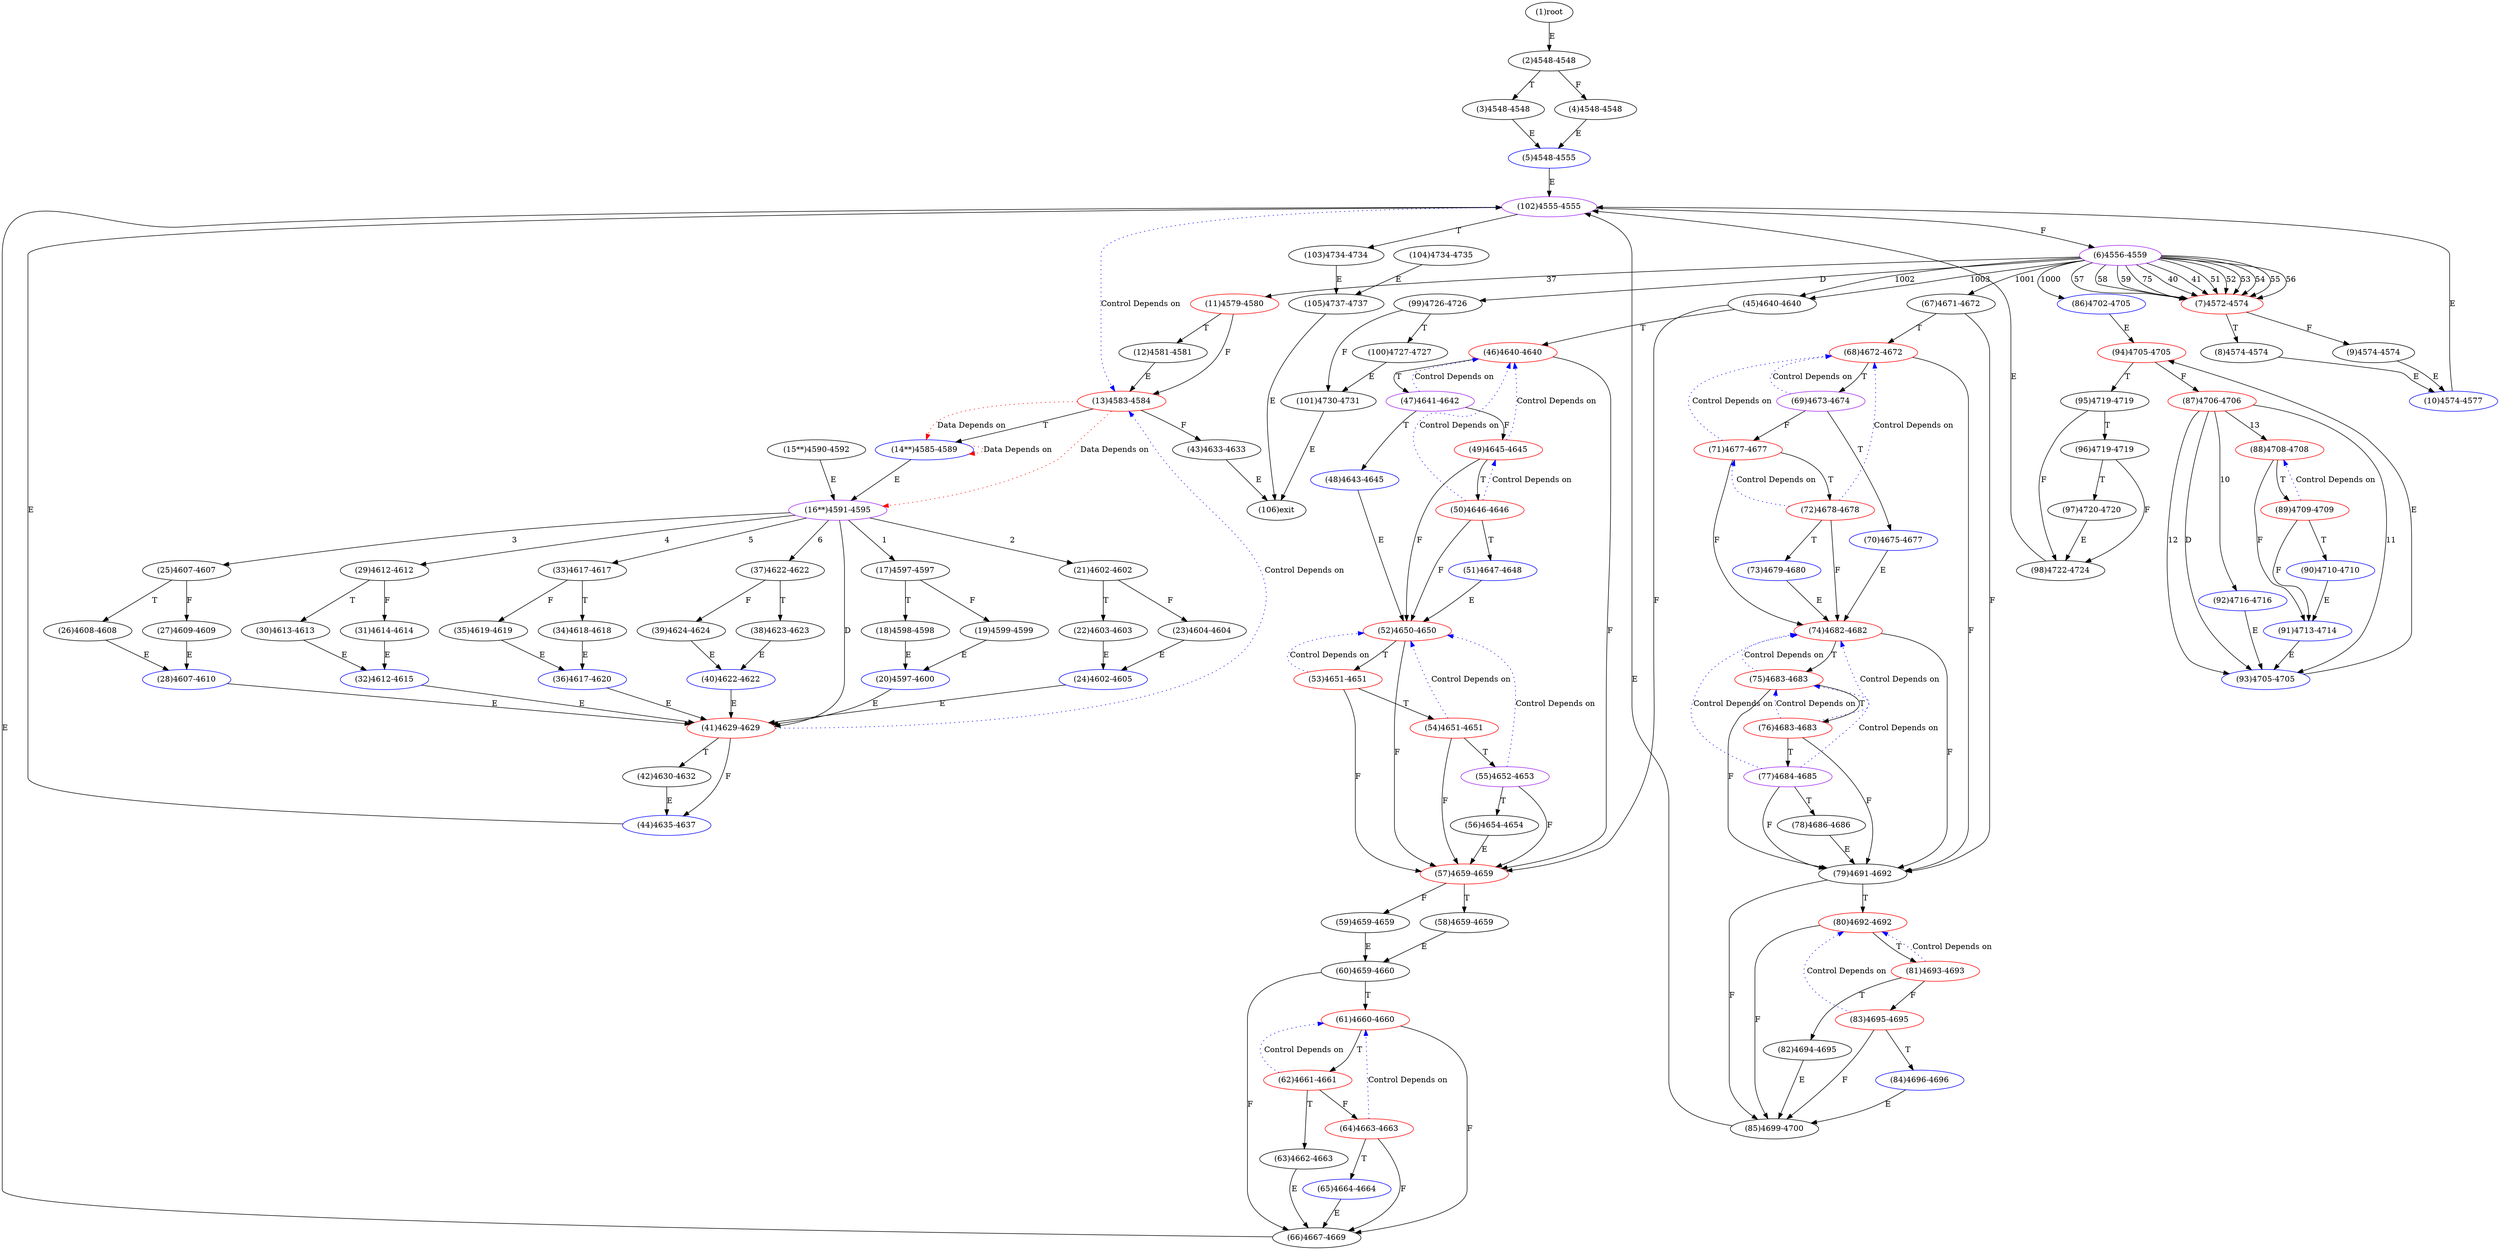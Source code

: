 digraph "" { 
1[ label="(1)root"];
2[ label="(2)4548-4548"];
3[ label="(3)4548-4548"];
4[ label="(4)4548-4548"];
5[ label="(5)4548-4555",color=blue];
6[ label="(6)4556-4559",color=purple];
7[ label="(7)4572-4574",color=red];
8[ label="(8)4574-4574"];
9[ label="(9)4574-4574"];
10[ label="(10)4574-4577",color=blue];
11[ label="(11)4579-4580",color=red];
12[ label="(12)4581-4581"];
13[ label="(13)4583-4584",color=red];
14[ label="(14**)4585-4589",color=blue];
15[ label="(15**)4590-4592"];
17[ label="(17)4597-4597"];
16[ label="(16**)4591-4595",color=purple];
19[ label="(19)4599-4599"];
18[ label="(18)4598-4598"];
21[ label="(21)4602-4602"];
20[ label="(20)4597-4600",color=blue];
23[ label="(23)4604-4604"];
22[ label="(22)4603-4603"];
25[ label="(25)4607-4607"];
24[ label="(24)4602-4605",color=blue];
27[ label="(27)4609-4609"];
26[ label="(26)4608-4608"];
29[ label="(29)4612-4612"];
28[ label="(28)4607-4610",color=blue];
31[ label="(31)4614-4614"];
30[ label="(30)4613-4613"];
34[ label="(34)4618-4618"];
35[ label="(35)4619-4619"];
32[ label="(32)4612-4615",color=blue];
33[ label="(33)4617-4617"];
38[ label="(38)4623-4623"];
39[ label="(39)4624-4624"];
36[ label="(36)4617-4620",color=blue];
37[ label="(37)4622-4622"];
42[ label="(42)4630-4632"];
43[ label="(43)4633-4633"];
40[ label="(40)4622-4622",color=blue];
41[ label="(41)4629-4629",color=red];
46[ label="(46)4640-4640",color=red];
47[ label="(47)4641-4642",color=purple];
44[ label="(44)4635-4637",color=blue];
45[ label="(45)4640-4640"];
51[ label="(51)4647-4648",color=blue];
50[ label="(50)4646-4646",color=red];
49[ label="(49)4645-4645",color=red];
48[ label="(48)4643-4645",color=blue];
55[ label="(55)4652-4653",color=purple];
54[ label="(54)4651-4651",color=red];
53[ label="(53)4651-4651",color=red];
52[ label="(52)4650-4650",color=red];
59[ label="(59)4659-4659"];
58[ label="(58)4659-4659"];
57[ label="(57)4659-4659",color=red];
56[ label="(56)4654-4654"];
63[ label="(63)4662-4663"];
62[ label="(62)4661-4661",color=red];
61[ label="(61)4660-4660",color=red];
60[ label="(60)4659-4660"];
68[ label="(68)4672-4672",color=red];
69[ label="(69)4673-4674",color=purple];
70[ label="(70)4675-4677",color=blue];
71[ label="(71)4677-4677",color=red];
64[ label="(64)4663-4663",color=red];
65[ label="(65)4664-4664",color=blue];
66[ label="(66)4667-4669"];
67[ label="(67)4671-4672"];
76[ label="(76)4683-4683",color=red];
77[ label="(77)4684-4685",color=purple];
78[ label="(78)4686-4686"];
79[ label="(79)4691-4692"];
72[ label="(72)4678-4678",color=red];
73[ label="(73)4679-4680",color=blue];
74[ label="(74)4682-4682",color=red];
75[ label="(75)4683-4683",color=red];
85[ label="(85)4699-4700"];
84[ label="(84)4696-4696",color=blue];
87[ label="(87)4706-4706",color=red];
86[ label="(86)4702-4705",color=blue];
81[ label="(81)4693-4693",color=red];
80[ label="(80)4692-4692",color=red];
83[ label="(83)4695-4695",color=red];
82[ label="(82)4694-4695"];
93[ label="(93)4705-4705",color=blue];
92[ label="(92)4716-4716",color=blue];
95[ label="(95)4719-4719"];
94[ label="(94)4705-4705",color=red];
89[ label="(89)4709-4709",color=red];
88[ label="(88)4708-4708",color=red];
91[ label="(91)4713-4714",color=blue];
90[ label="(90)4710-4710",color=blue];
102[ label="(102)4555-4555",color=purple];
103[ label="(103)4734-4734"];
100[ label="(100)4727-4727"];
101[ label="(101)4730-4731"];
98[ label="(98)4722-4724"];
99[ label="(99)4726-4726"];
96[ label="(96)4719-4719"];
97[ label="(97)4720-4720"];
106[ label="(106)exit"];
104[ label="(104)4734-4735"];
105[ label="(105)4737-4737"];
1->2[ label="E"];
2->4[ label="F"];
2->3[ label="T"];
3->5[ label="E"];
4->5[ label="E"];
5->102[ label="E"];
6->11[ label="37"];
6->7[ label="40"];
6->7[ label="41"];
6->7[ label="51"];
6->7[ label="52"];
6->7[ label="53"];
6->7[ label="54"];
6->7[ label="55"];
6->7[ label="56"];
6->7[ label="57"];
6->7[ label="58"];
6->7[ label="59"];
6->7[ label="75"];
6->86[ label="1000"];
6->67[ label="1001"];
6->45[ label="1002"];
6->45[ label="1003"];
6->99[ label="D"];
7->9[ label="F"];
7->8[ label="T"];
8->10[ label="E"];
9->10[ label="E"];
10->102[ label="E"];
11->13[ label="F"];
11->12[ label="T"];
12->13[ label="E"];
13->43[ label="F"];
13->14[ label="T"];
14->16[ label="E"];
15->16[ label="E"];
16->17[ label="1"];
16->21[ label="2"];
16->25[ label="3"];
16->29[ label="4"];
16->33[ label="5"];
16->37[ label="6"];
16->41[ label="D"];
17->19[ label="F"];
17->18[ label="T"];
18->20[ label="E"];
19->20[ label="E"];
20->41[ label="E"];
21->23[ label="F"];
21->22[ label="T"];
22->24[ label="E"];
23->24[ label="E"];
24->41[ label="E"];
25->27[ label="F"];
25->26[ label="T"];
26->28[ label="E"];
27->28[ label="E"];
28->41[ label="E"];
29->31[ label="F"];
29->30[ label="T"];
30->32[ label="E"];
31->32[ label="E"];
32->41[ label="E"];
33->35[ label="F"];
33->34[ label="T"];
34->36[ label="E"];
35->36[ label="E"];
36->41[ label="E"];
37->39[ label="F"];
37->38[ label="T"];
38->40[ label="E"];
39->40[ label="E"];
40->41[ label="E"];
41->44[ label="F"];
41->42[ label="T"];
42->44[ label="E"];
43->106[ label="E"];
44->102[ label="E"];
45->57[ label="F"];
45->46[ label="T"];
46->57[ label="F"];
46->47[ label="T"];
47->49[ label="F"];
47->48[ label="T"];
48->52[ label="E"];
49->52[ label="F"];
49->50[ label="T"];
50->52[ label="F"];
50->51[ label="T"];
51->52[ label="E"];
52->57[ label="F"];
52->53[ label="T"];
53->57[ label="F"];
53->54[ label="T"];
54->57[ label="F"];
54->55[ label="T"];
55->57[ label="F"];
55->56[ label="T"];
56->57[ label="E"];
57->59[ label="F"];
57->58[ label="T"];
58->60[ label="E"];
59->60[ label="E"];
60->66[ label="F"];
60->61[ label="T"];
61->66[ label="F"];
61->62[ label="T"];
62->64[ label="F"];
62->63[ label="T"];
63->66[ label="E"];
64->66[ label="F"];
64->65[ label="T"];
65->66[ label="E"];
66->102[ label="E"];
67->79[ label="F"];
67->68[ label="T"];
68->79[ label="F"];
68->69[ label="T"];
69->71[ label="F"];
69->70[ label="T"];
70->74[ label="E"];
71->74[ label="F"];
71->72[ label="T"];
72->74[ label="F"];
72->73[ label="T"];
73->74[ label="E"];
74->79[ label="F"];
74->75[ label="T"];
75->79[ label="F"];
75->76[ label="T"];
76->79[ label="F"];
76->77[ label="T"];
77->79[ label="F"];
77->78[ label="T"];
78->79[ label="E"];
79->85[ label="F"];
79->80[ label="T"];
80->85[ label="F"];
80->81[ label="T"];
81->83[ label="F"];
81->82[ label="T"];
82->85[ label="E"];
83->85[ label="F"];
83->84[ label="T"];
84->85[ label="E"];
85->102[ label="E"];
86->94[ label="E"];
87->92[ label="10"];
87->93[ label="11"];
87->93[ label="12"];
87->88[ label="13"];
87->93[ label="D"];
88->91[ label="F"];
88->89[ label="T"];
89->91[ label="F"];
89->90[ label="T"];
90->91[ label="E"];
91->93[ label="E"];
92->93[ label="E"];
93->94[ label="E"];
94->87[ label="F"];
94->95[ label="T"];
95->98[ label="F"];
95->96[ label="T"];
96->98[ label="F"];
96->97[ label="T"];
97->98[ label="E"];
98->102[ label="E"];
99->101[ label="F"];
99->100[ label="T"];
100->101[ label="E"];
101->106[ label="E"];
102->6[ label="F"];
102->103[ label="T"];
103->105[ label="E"];
104->105[ label="E"];
105->106[ label="E"];
13->14[ color="red" label="Data Depends on" style = dotted ];
13->16[ color="red" label="Data Depends on" style = dotted ];
14->14[ color="red" label="Data Depends on" style = dotted ];
41->13[ color="blue" label="Control Depends on" style = dotted ];
47->46[ color="blue" label="Control Depends on" style = dotted ];
50->49[ color="blue" label="Control Depends on" style = dotted ];
50->46[ color="blue" label="Control Depends on" style = dotted ];
49->46[ color="blue" label="Control Depends on" style = dotted ];
55->52[ color="blue" label="Control Depends on" style = dotted ];
54->52[ color="blue" label="Control Depends on" style = dotted ];
53->52[ color="blue" label="Control Depends on" style = dotted ];
62->61[ color="blue" label="Control Depends on" style = dotted ];
69->68[ color="blue" label="Control Depends on" style = dotted ];
71->68[ color="blue" label="Control Depends on" style = dotted ];
64->61[ color="blue" label="Control Depends on" style = dotted ];
76->74[ color="blue" label="Control Depends on" style = dotted ];
76->75[ color="blue" label="Control Depends on" style = dotted ];
77->75[ color="blue" label="Control Depends on" style = dotted ];
77->74[ color="blue" label="Control Depends on" style = dotted ];
72->68[ color="blue" label="Control Depends on" style = dotted ];
72->71[ color="blue" label="Control Depends on" style = dotted ];
75->74[ color="blue" label="Control Depends on" style = dotted ];
81->80[ color="blue" label="Control Depends on" style = dotted ];
83->80[ color="blue" label="Control Depends on" style = dotted ];
89->88[ color="blue" label="Control Depends on" style = dotted ];
102->13[ color="blue" label="Control Depends on" style = dotted ];
}